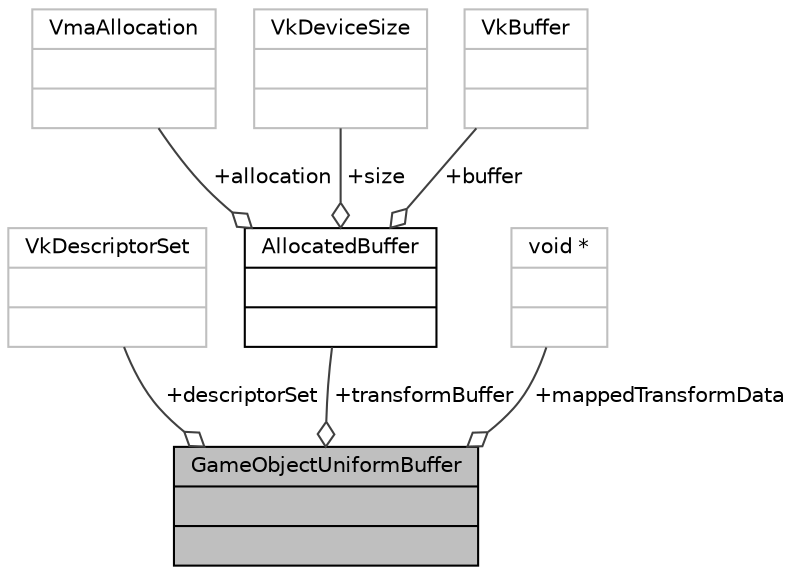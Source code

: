 digraph "GameObjectUniformBuffer"
{
 // LATEX_PDF_SIZE
  edge [fontname="Helvetica",fontsize="10",labelfontname="Helvetica",labelfontsize="10"];
  node [fontname="Helvetica",fontsize="10",shape=record];
  Node1 [label="{GameObjectUniformBuffer\n||}",height=0.2,width=0.4,color="black", fillcolor="grey75", style="filled", fontcolor="black",tooltip=" "];
  Node2 -> Node1 [color="grey25",fontsize="10",style="solid",label=" +descriptorSet" ,arrowhead="odiamond",fontname="Helvetica"];
  Node2 [label="{VkDescriptorSet\n||}",height=0.2,width=0.4,color="grey75", fillcolor="white", style="filled",tooltip=" "];
  Node3 -> Node1 [color="grey25",fontsize="10",style="solid",label=" +transformBuffer" ,arrowhead="odiamond",fontname="Helvetica"];
  Node3 [label="{AllocatedBuffer\n||}",height=0.2,width=0.4,color="black", fillcolor="white", style="filled",URL="$structAllocatedBuffer.html",tooltip=" "];
  Node4 -> Node3 [color="grey25",fontsize="10",style="solid",label=" +allocation" ,arrowhead="odiamond",fontname="Helvetica"];
  Node4 [label="{VmaAllocation\n||}",height=0.2,width=0.4,color="grey75", fillcolor="white", style="filled",tooltip=" "];
  Node5 -> Node3 [color="grey25",fontsize="10",style="solid",label=" +size" ,arrowhead="odiamond",fontname="Helvetica"];
  Node5 [label="{VkDeviceSize\n||}",height=0.2,width=0.4,color="grey75", fillcolor="white", style="filled",tooltip=" "];
  Node6 -> Node3 [color="grey25",fontsize="10",style="solid",label=" +buffer" ,arrowhead="odiamond",fontname="Helvetica"];
  Node6 [label="{VkBuffer\n||}",height=0.2,width=0.4,color="grey75", fillcolor="white", style="filled",tooltip=" "];
  Node7 -> Node1 [color="grey25",fontsize="10",style="solid",label=" +mappedTransformData" ,arrowhead="odiamond",fontname="Helvetica"];
  Node7 [label="{void *\n||}",height=0.2,width=0.4,color="grey75", fillcolor="white", style="filled",tooltip=" "];
}

